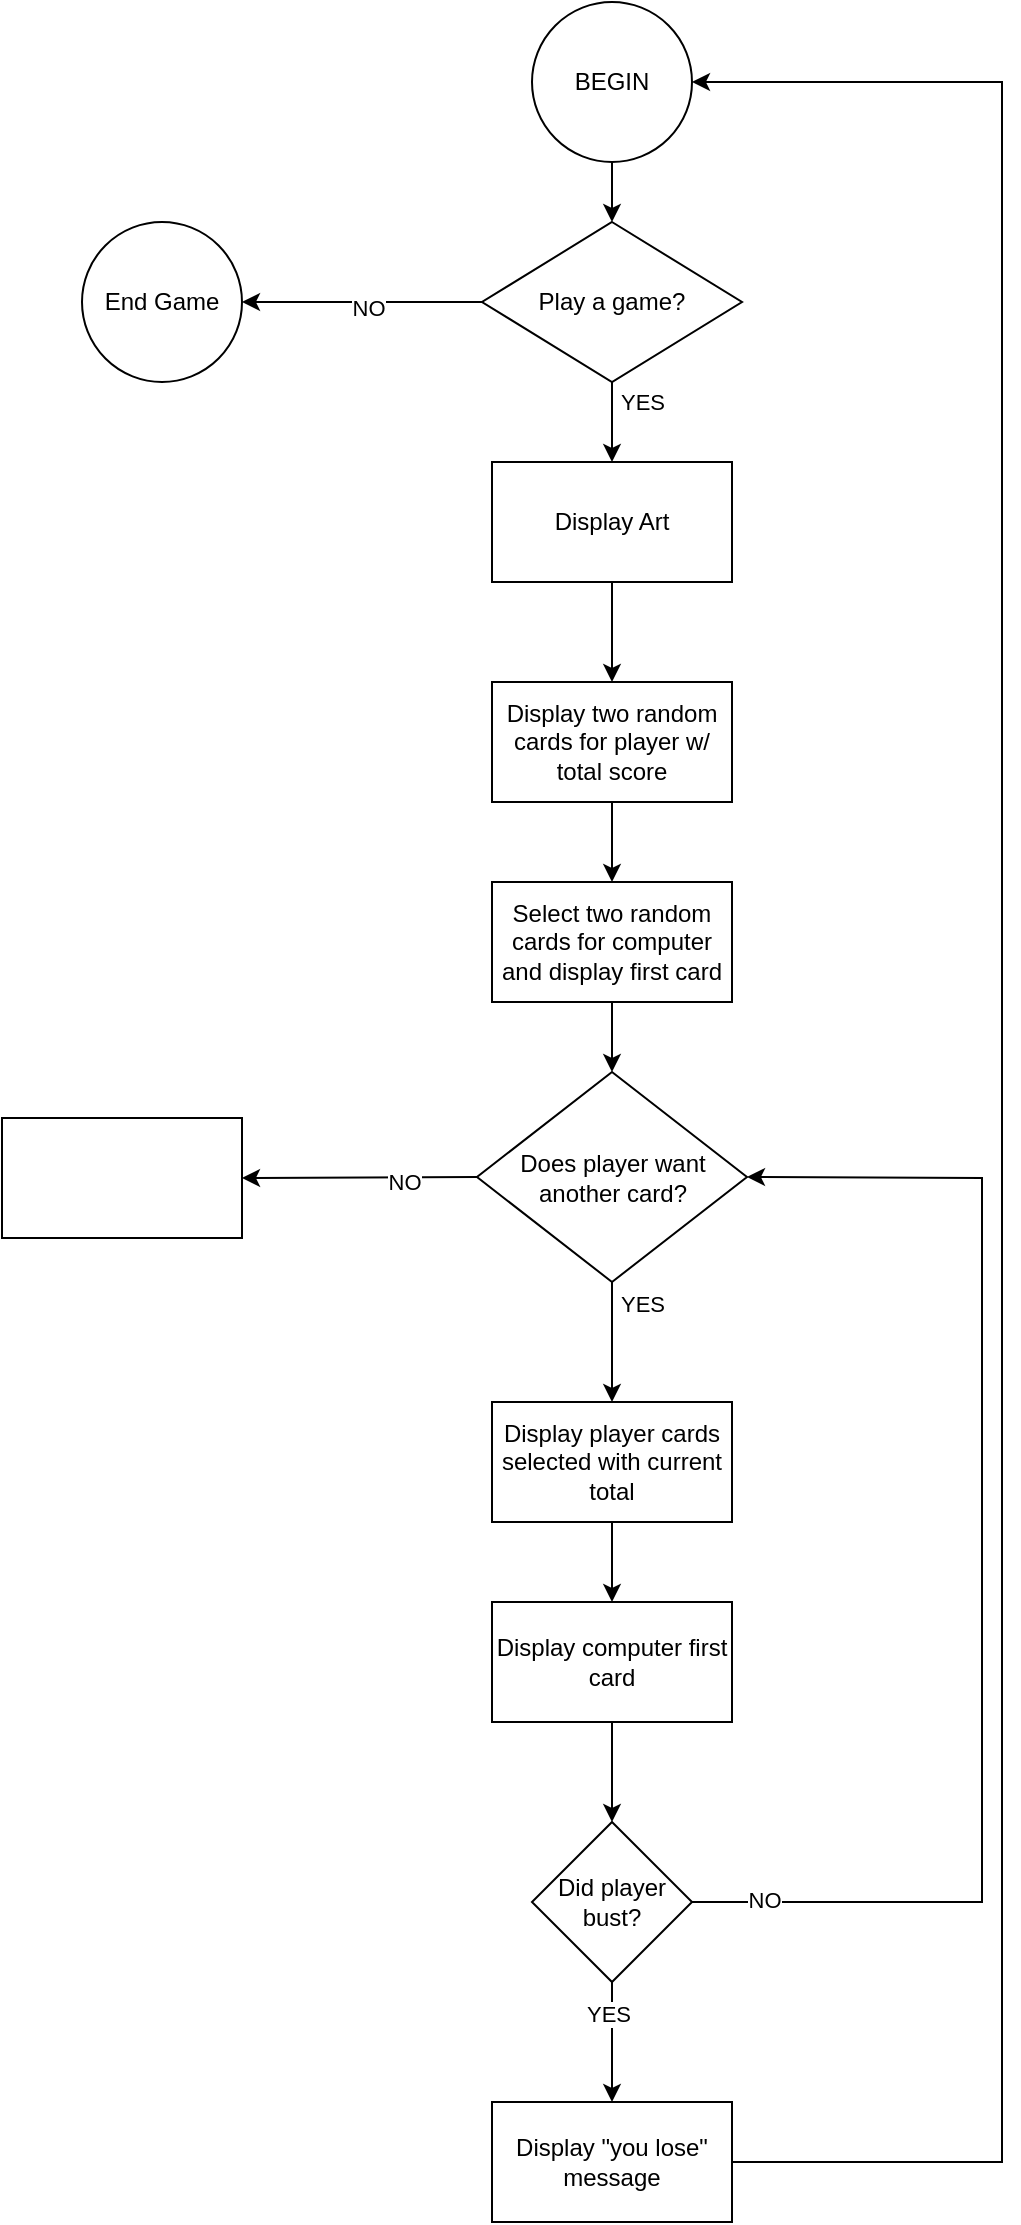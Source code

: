 <mxfile version="26.0.11">
  <diagram id="C5RBs43oDa-KdzZeNtuy" name="Page-1">
    <mxGraphModel dx="1456" dy="1954" grid="1" gridSize="10" guides="1" tooltips="1" connect="1" arrows="1" fold="1" page="1" pageScale="1" pageWidth="827" pageHeight="1169" math="0" shadow="0">
      <root>
        <mxCell id="WIyWlLk6GJQsqaUBKTNV-0" />
        <mxCell id="WIyWlLk6GJQsqaUBKTNV-1" parent="WIyWlLk6GJQsqaUBKTNV-0" />
        <mxCell id="KUlqm_Rh8vLC3z45I6Um-0" value="&lt;div&gt;Play a game?&lt;/div&gt;" style="rhombus;whiteSpace=wrap;html=1;" vertex="1" parent="WIyWlLk6GJQsqaUBKTNV-1">
          <mxGeometry x="270" y="80" width="130" height="80" as="geometry" />
        </mxCell>
        <mxCell id="KUlqm_Rh8vLC3z45I6Um-1" value="Display Art" style="rounded=0;whiteSpace=wrap;html=1;" vertex="1" parent="WIyWlLk6GJQsqaUBKTNV-1">
          <mxGeometry x="275" y="200" width="120" height="60" as="geometry" />
        </mxCell>
        <mxCell id="KUlqm_Rh8vLC3z45I6Um-2" value="&lt;div&gt;Display two random&lt;/div&gt;&lt;div&gt;cards for player w/ total score&lt;/div&gt;" style="rounded=0;whiteSpace=wrap;html=1;" vertex="1" parent="WIyWlLk6GJQsqaUBKTNV-1">
          <mxGeometry x="275" y="310" width="120" height="60" as="geometry" />
        </mxCell>
        <mxCell id="KUlqm_Rh8vLC3z45I6Um-3" value="Select two random cards for computer and display first card" style="rounded=0;whiteSpace=wrap;html=1;" vertex="1" parent="WIyWlLk6GJQsqaUBKTNV-1">
          <mxGeometry x="275" y="410" width="120" height="60" as="geometry" />
        </mxCell>
        <mxCell id="KUlqm_Rh8vLC3z45I6Um-4" value="Does player want another card?" style="rhombus;whiteSpace=wrap;html=1;" vertex="1" parent="WIyWlLk6GJQsqaUBKTNV-1">
          <mxGeometry x="267.5" y="505" width="135" height="105" as="geometry" />
        </mxCell>
        <mxCell id="KUlqm_Rh8vLC3z45I6Um-5" value="" style="endArrow=classic;html=1;rounded=0;exitX=0.5;exitY=1;exitDx=0;exitDy=0;" edge="1" parent="WIyWlLk6GJQsqaUBKTNV-1" source="KUlqm_Rh8vLC3z45I6Um-0" target="KUlqm_Rh8vLC3z45I6Um-1">
          <mxGeometry width="50" height="50" relative="1" as="geometry">
            <mxPoint x="390" y="440" as="sourcePoint" />
            <mxPoint x="440" y="390" as="targetPoint" />
          </mxGeometry>
        </mxCell>
        <mxCell id="KUlqm_Rh8vLC3z45I6Um-8" value="YES" style="edgeLabel;html=1;align=center;verticalAlign=middle;resizable=0;points=[];" vertex="1" connectable="0" parent="KUlqm_Rh8vLC3z45I6Um-5">
          <mxGeometry x="0.2" relative="1" as="geometry">
            <mxPoint x="15" y="-14" as="offset" />
          </mxGeometry>
        </mxCell>
        <mxCell id="KUlqm_Rh8vLC3z45I6Um-6" value="" style="endArrow=classic;html=1;rounded=0;exitX=0.5;exitY=1;exitDx=0;exitDy=0;" edge="1" parent="WIyWlLk6GJQsqaUBKTNV-1" source="KUlqm_Rh8vLC3z45I6Um-1" target="KUlqm_Rh8vLC3z45I6Um-2">
          <mxGeometry width="50" height="50" relative="1" as="geometry">
            <mxPoint x="390" y="440" as="sourcePoint" />
            <mxPoint x="440" y="390" as="targetPoint" />
          </mxGeometry>
        </mxCell>
        <mxCell id="KUlqm_Rh8vLC3z45I6Um-7" value="" style="endArrow=classic;html=1;rounded=0;exitX=0.5;exitY=1;exitDx=0;exitDy=0;" edge="1" parent="WIyWlLk6GJQsqaUBKTNV-1" source="KUlqm_Rh8vLC3z45I6Um-2">
          <mxGeometry width="50" height="50" relative="1" as="geometry">
            <mxPoint x="390" y="440" as="sourcePoint" />
            <mxPoint x="335" y="410" as="targetPoint" />
          </mxGeometry>
        </mxCell>
        <mxCell id="KUlqm_Rh8vLC3z45I6Um-10" value="" style="endArrow=classic;html=1;rounded=0;exitX=0.5;exitY=1;exitDx=0;exitDy=0;entryX=0.5;entryY=0;entryDx=0;entryDy=0;" edge="1" parent="WIyWlLk6GJQsqaUBKTNV-1" source="KUlqm_Rh8vLC3z45I6Um-3" target="KUlqm_Rh8vLC3z45I6Um-4">
          <mxGeometry width="50" height="50" relative="1" as="geometry">
            <mxPoint x="290" y="380" as="sourcePoint" />
            <mxPoint x="340" y="330" as="targetPoint" />
          </mxGeometry>
        </mxCell>
        <mxCell id="KUlqm_Rh8vLC3z45I6Um-11" value="" style="endArrow=classic;html=1;rounded=0;exitX=0;exitY=0.5;exitDx=0;exitDy=0;entryX=1;entryY=0.5;entryDx=0;entryDy=0;" edge="1" parent="WIyWlLk6GJQsqaUBKTNV-1" source="KUlqm_Rh8vLC3z45I6Um-0" target="KUlqm_Rh8vLC3z45I6Um-28">
          <mxGeometry width="50" height="50" relative="1" as="geometry">
            <mxPoint x="360" y="380" as="sourcePoint" />
            <mxPoint x="170" y="120" as="targetPoint" />
          </mxGeometry>
        </mxCell>
        <mxCell id="KUlqm_Rh8vLC3z45I6Um-12" value="NO" style="edgeLabel;html=1;align=center;verticalAlign=middle;resizable=0;points=[];" vertex="1" connectable="0" parent="KUlqm_Rh8vLC3z45I6Um-11">
          <mxGeometry x="-0.044" y="3" relative="1" as="geometry">
            <mxPoint as="offset" />
          </mxGeometry>
        </mxCell>
        <mxCell id="KUlqm_Rh8vLC3z45I6Um-13" value="Display player cards selected with current total" style="rounded=0;whiteSpace=wrap;html=1;" vertex="1" parent="WIyWlLk6GJQsqaUBKTNV-1">
          <mxGeometry x="275" y="670" width="120" height="60" as="geometry" />
        </mxCell>
        <mxCell id="KUlqm_Rh8vLC3z45I6Um-14" value="" style="endArrow=classic;html=1;rounded=0;entryX=0.5;entryY=0;entryDx=0;entryDy=0;exitX=0.5;exitY=1;exitDx=0;exitDy=0;" edge="1" parent="WIyWlLk6GJQsqaUBKTNV-1" source="KUlqm_Rh8vLC3z45I6Um-4" target="KUlqm_Rh8vLC3z45I6Um-13">
          <mxGeometry width="50" height="50" relative="1" as="geometry">
            <mxPoint x="300" y="610" as="sourcePoint" />
            <mxPoint x="350" y="560" as="targetPoint" />
          </mxGeometry>
        </mxCell>
        <mxCell id="KUlqm_Rh8vLC3z45I6Um-15" value="YES" style="edgeLabel;html=1;align=center;verticalAlign=middle;resizable=0;points=[];" vertex="1" connectable="0" parent="KUlqm_Rh8vLC3z45I6Um-14">
          <mxGeometry x="-0.29" y="2" relative="1" as="geometry">
            <mxPoint x="13" y="-11" as="offset" />
          </mxGeometry>
        </mxCell>
        <mxCell id="KUlqm_Rh8vLC3z45I6Um-16" value="Display computer first card" style="rounded=0;whiteSpace=wrap;html=1;" vertex="1" parent="WIyWlLk6GJQsqaUBKTNV-1">
          <mxGeometry x="275" y="770" width="120" height="60" as="geometry" />
        </mxCell>
        <mxCell id="KUlqm_Rh8vLC3z45I6Um-17" value="Did player bust?" style="rhombus;whiteSpace=wrap;html=1;" vertex="1" parent="WIyWlLk6GJQsqaUBKTNV-1">
          <mxGeometry x="295" y="880" width="80" height="80" as="geometry" />
        </mxCell>
        <mxCell id="KUlqm_Rh8vLC3z45I6Um-18" value="" style="endArrow=classic;html=1;rounded=0;entryX=0.5;entryY=0;entryDx=0;entryDy=0;exitX=0.5;exitY=1;exitDx=0;exitDy=0;" edge="1" parent="WIyWlLk6GJQsqaUBKTNV-1" source="KUlqm_Rh8vLC3z45I6Um-13" target="KUlqm_Rh8vLC3z45I6Um-16">
          <mxGeometry width="50" height="50" relative="1" as="geometry">
            <mxPoint x="160" y="720" as="sourcePoint" />
            <mxPoint x="210" y="670" as="targetPoint" />
          </mxGeometry>
        </mxCell>
        <mxCell id="KUlqm_Rh8vLC3z45I6Um-19" value="" style="endArrow=classic;html=1;rounded=0;entryX=0.5;entryY=0;entryDx=0;entryDy=0;exitX=0.5;exitY=1;exitDx=0;exitDy=0;" edge="1" parent="WIyWlLk6GJQsqaUBKTNV-1" source="KUlqm_Rh8vLC3z45I6Um-16" target="KUlqm_Rh8vLC3z45I6Um-17">
          <mxGeometry width="50" height="50" relative="1" as="geometry">
            <mxPoint x="160" y="720" as="sourcePoint" />
            <mxPoint x="210" y="670" as="targetPoint" />
          </mxGeometry>
        </mxCell>
        <mxCell id="KUlqm_Rh8vLC3z45I6Um-20" value="Display &quot;you lose&quot; message" style="rounded=0;whiteSpace=wrap;html=1;" vertex="1" parent="WIyWlLk6GJQsqaUBKTNV-1">
          <mxGeometry x="275" y="1020" width="120" height="60" as="geometry" />
        </mxCell>
        <mxCell id="KUlqm_Rh8vLC3z45I6Um-21" value="" style="endArrow=classic;html=1;rounded=0;" edge="1" parent="WIyWlLk6GJQsqaUBKTNV-1" source="KUlqm_Rh8vLC3z45I6Um-17" target="KUlqm_Rh8vLC3z45I6Um-20">
          <mxGeometry width="50" height="50" relative="1" as="geometry">
            <mxPoint x="160" y="910" as="sourcePoint" />
            <mxPoint x="210" y="860" as="targetPoint" />
          </mxGeometry>
        </mxCell>
        <mxCell id="KUlqm_Rh8vLC3z45I6Um-23" value="YES" style="edgeLabel;html=1;align=center;verticalAlign=middle;resizable=0;points=[];" vertex="1" connectable="0" parent="KUlqm_Rh8vLC3z45I6Um-21">
          <mxGeometry x="-0.465" y="-2" relative="1" as="geometry">
            <mxPoint as="offset" />
          </mxGeometry>
        </mxCell>
        <mxCell id="KUlqm_Rh8vLC3z45I6Um-22" value="" style="endArrow=classic;html=1;rounded=0;exitX=1;exitY=0.5;exitDx=0;exitDy=0;entryX=1;entryY=0.5;entryDx=0;entryDy=0;" edge="1" parent="WIyWlLk6GJQsqaUBKTNV-1" source="KUlqm_Rh8vLC3z45I6Um-17" target="KUlqm_Rh8vLC3z45I6Um-4">
          <mxGeometry width="50" height="50" relative="1" as="geometry">
            <mxPoint x="160" y="910" as="sourcePoint" />
            <mxPoint x="530" y="520" as="targetPoint" />
            <Array as="points">
              <mxPoint x="520" y="920" />
              <mxPoint x="520" y="558" />
            </Array>
          </mxGeometry>
        </mxCell>
        <mxCell id="KUlqm_Rh8vLC3z45I6Um-24" value="NO" style="edgeLabel;html=1;align=center;verticalAlign=middle;resizable=0;points=[];" vertex="1" connectable="0" parent="KUlqm_Rh8vLC3z45I6Um-22">
          <mxGeometry x="-0.887" y="1" relative="1" as="geometry">
            <mxPoint as="offset" />
          </mxGeometry>
        </mxCell>
        <mxCell id="KUlqm_Rh8vLC3z45I6Um-25" value="BEGIN" style="ellipse;whiteSpace=wrap;html=1;aspect=fixed;" vertex="1" parent="WIyWlLk6GJQsqaUBKTNV-1">
          <mxGeometry x="295" y="-30" width="80" height="80" as="geometry" />
        </mxCell>
        <mxCell id="KUlqm_Rh8vLC3z45I6Um-26" value="" style="endArrow=classic;html=1;rounded=0;exitX=1;exitY=0.5;exitDx=0;exitDy=0;entryX=1;entryY=0.5;entryDx=0;entryDy=0;" edge="1" parent="WIyWlLk6GJQsqaUBKTNV-1" source="KUlqm_Rh8vLC3z45I6Um-20" target="KUlqm_Rh8vLC3z45I6Um-25">
          <mxGeometry width="50" height="50" relative="1" as="geometry">
            <mxPoint x="160" y="720" as="sourcePoint" />
            <mxPoint x="540" y="160" as="targetPoint" />
            <Array as="points">
              <mxPoint x="530" y="1050" />
              <mxPoint x="530" y="10" />
            </Array>
          </mxGeometry>
        </mxCell>
        <mxCell id="KUlqm_Rh8vLC3z45I6Um-27" value="" style="endArrow=classic;html=1;rounded=0;exitX=0.5;exitY=1;exitDx=0;exitDy=0;entryX=0.5;entryY=0;entryDx=0;entryDy=0;" edge="1" parent="WIyWlLk6GJQsqaUBKTNV-1" source="KUlqm_Rh8vLC3z45I6Um-25" target="KUlqm_Rh8vLC3z45I6Um-0">
          <mxGeometry width="50" height="50" relative="1" as="geometry">
            <mxPoint x="160" y="310" as="sourcePoint" />
            <mxPoint x="210" y="260" as="targetPoint" />
          </mxGeometry>
        </mxCell>
        <mxCell id="KUlqm_Rh8vLC3z45I6Um-28" value="End Game" style="ellipse;whiteSpace=wrap;html=1;aspect=fixed;" vertex="1" parent="WIyWlLk6GJQsqaUBKTNV-1">
          <mxGeometry x="70" y="80" width="80" height="80" as="geometry" />
        </mxCell>
        <mxCell id="KUlqm_Rh8vLC3z45I6Um-29" value="" style="rounded=0;whiteSpace=wrap;html=1;" vertex="1" parent="WIyWlLk6GJQsqaUBKTNV-1">
          <mxGeometry x="30" y="528" width="120" height="60" as="geometry" />
        </mxCell>
        <mxCell id="KUlqm_Rh8vLC3z45I6Um-30" value="" style="endArrow=classic;html=1;rounded=0;exitX=0;exitY=0.5;exitDx=0;exitDy=0;entryX=1;entryY=0.5;entryDx=0;entryDy=0;" edge="1" parent="WIyWlLk6GJQsqaUBKTNV-1" source="KUlqm_Rh8vLC3z45I6Um-4" target="KUlqm_Rh8vLC3z45I6Um-29">
          <mxGeometry width="50" height="50" relative="1" as="geometry">
            <mxPoint x="160" y="690" as="sourcePoint" />
            <mxPoint x="210" y="640" as="targetPoint" />
          </mxGeometry>
        </mxCell>
        <mxCell id="KUlqm_Rh8vLC3z45I6Um-31" value="NO" style="edgeLabel;html=1;align=center;verticalAlign=middle;resizable=0;points=[];" vertex="1" connectable="0" parent="KUlqm_Rh8vLC3z45I6Um-30">
          <mxGeometry x="-0.367" y="2" relative="1" as="geometry">
            <mxPoint as="offset" />
          </mxGeometry>
        </mxCell>
      </root>
    </mxGraphModel>
  </diagram>
</mxfile>

